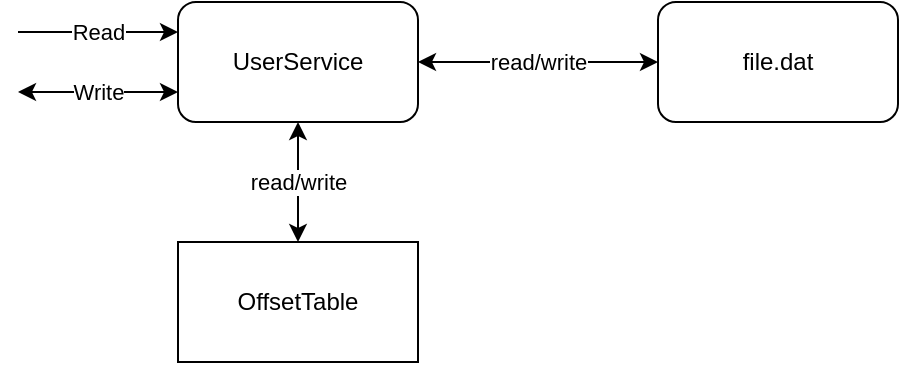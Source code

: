 <mxfile version="10.8.0" type="device"><diagram id="RuEEP0AwuV3lcsmfPAMV" name="Overview"><mxGraphModel dx="761" dy="494" grid="1" gridSize="10" guides="1" tooltips="1" connect="1" arrows="1" fold="1" page="1" pageScale="1" pageWidth="850" pageHeight="1100" math="0" shadow="0"><root><mxCell id="KZYNJhfRWrXMVBrVhCFj-0"/><mxCell id="KZYNJhfRWrXMVBrVhCFj-1" parent="KZYNJhfRWrXMVBrVhCFj-0"/><mxCell id="KZYNJhfRWrXMVBrVhCFj-2" value="UserService" style="rounded=1;whiteSpace=wrap;html=1;align=center;" vertex="1" parent="KZYNJhfRWrXMVBrVhCFj-1"><mxGeometry x="200" y="40" width="120" height="60" as="geometry"/></mxCell><mxCell id="KZYNJhfRWrXMVBrVhCFj-3" value="Read" style="endArrow=classic;html=1;entryX=0;entryY=0.25;entryDx=0;entryDy=0;" edge="1" parent="KZYNJhfRWrXMVBrVhCFj-1" target="KZYNJhfRWrXMVBrVhCFj-2"><mxGeometry width="50" height="50" relative="1" as="geometry"><mxPoint x="120" y="55" as="sourcePoint"/><mxPoint x="250" y="120" as="targetPoint"/></mxGeometry></mxCell><mxCell id="KZYNJhfRWrXMVBrVhCFj-4" value="Write" style="endArrow=classic;startArrow=classic;html=1;entryX=0;entryY=0.75;entryDx=0;entryDy=0;" edge="1" parent="KZYNJhfRWrXMVBrVhCFj-1" target="KZYNJhfRWrXMVBrVhCFj-2"><mxGeometry width="50" height="50" relative="1" as="geometry"><mxPoint x="120" y="85" as="sourcePoint"/><mxPoint x="120" y="120" as="targetPoint"/></mxGeometry></mxCell><mxCell id="KZYNJhfRWrXMVBrVhCFj-5" value="file.dat" style="rounded=1;whiteSpace=wrap;html=1;align=center;" vertex="1" parent="KZYNJhfRWrXMVBrVhCFj-1"><mxGeometry x="440" y="40" width="120" height="60" as="geometry"/></mxCell><mxCell id="KZYNJhfRWrXMVBrVhCFj-6" value="read/write" style="endArrow=classic;startArrow=classic;html=1;entryX=0;entryY=0.5;entryDx=0;entryDy=0;exitX=1;exitY=0.5;exitDx=0;exitDy=0;" edge="1" parent="KZYNJhfRWrXMVBrVhCFj-1" source="KZYNJhfRWrXMVBrVhCFj-2" target="KZYNJhfRWrXMVBrVhCFj-5"><mxGeometry width="50" height="50" relative="1" as="geometry"><mxPoint x="110" y="170" as="sourcePoint"/><mxPoint x="160" y="120" as="targetPoint"/></mxGeometry></mxCell><mxCell id="KZYNJhfRWrXMVBrVhCFj-7" value="OffsetTable" style="rounded=0;whiteSpace=wrap;html=1;align=center;" vertex="1" parent="KZYNJhfRWrXMVBrVhCFj-1"><mxGeometry x="200" y="160" width="120" height="60" as="geometry"/></mxCell><mxCell id="KZYNJhfRWrXMVBrVhCFj-9" value="read/write" style="endArrow=classic;startArrow=classic;html=1;entryX=0.5;entryY=1;entryDx=0;entryDy=0;" edge="1" parent="KZYNJhfRWrXMVBrVhCFj-1" source="KZYNJhfRWrXMVBrVhCFj-7" target="KZYNJhfRWrXMVBrVhCFj-2"><mxGeometry width="50" height="50" relative="1" as="geometry"><mxPoint x="110" y="290" as="sourcePoint"/><mxPoint x="160" y="240" as="targetPoint"/></mxGeometry></mxCell></root></mxGraphModel></diagram><diagram id="k4CnHUdtT95-Gf1L4XQD" name="File"><mxGraphModel dx="1960" dy="720" grid="1" gridSize="10" guides="1" tooltips="1" connect="1" arrows="1" fold="1" page="1" pageScale="1" pageWidth="850" pageHeight="1100" math="0" shadow="0"><root><mxCell id="0"/><mxCell id="1" parent="0"/><mxCell id="GuIhE3fwLLDRfp7zTq3E-1" value="User Record&lt;br&gt;#1" style="rounded=0;whiteSpace=wrap;html=1;fillColor=#dae8fc;strokeColor=#6c8ebf;" vertex="1" parent="1"><mxGeometry x="80" y="120" width="120" height="60" as="geometry"/></mxCell><mxCell id="GuIhE3fwLLDRfp7zTq3E-2" value="User Record&lt;br&gt;#2" style="rounded=0;whiteSpace=wrap;html=1;fillColor=#dae8fc;strokeColor=#6c8ebf;" vertex="1" parent="1"><mxGeometry x="200" y="120" width="120" height="60" as="geometry"/></mxCell><mxCell id="GuIhE3fwLLDRfp7zTq3E-3" value="...&lt;br&gt;" style="rounded=0;whiteSpace=wrap;html=1;fillColor=#dae8fc;strokeColor=#6c8ebf;" vertex="1" parent="1"><mxGeometry x="320" y="120" width="120" height="60" as="geometry"/></mxCell><mxCell id="GuIhE3fwLLDRfp7zTq3E-4" value="User Record&lt;br&gt;N" style="rounded=0;whiteSpace=wrap;html=1;fillColor=#dae8fc;strokeColor=#6c8ebf;" vertex="1" parent="1"><mxGeometry x="440" y="120" width="120" height="60" as="geometry"/></mxCell><mxCell id="GuIhE3fwLLDRfp7zTq3E-5" value="New user" style="rounded=0;whiteSpace=wrap;html=1;dashed=1;" vertex="1" parent="1"><mxGeometry x="560" y="120" width="120" height="60" as="geometry"/></mxCell><mxCell id="GuIhE3fwLLDRfp7zTq3E-7" value="" style="endArrow=none;html=1;entryX=0;entryY=0;entryDx=0;entryDy=0;entryPerimeter=0;endFill=0;" edge="1" parent="1" target="GuIhE3fwLLDRfp7zTq3E-1"><mxGeometry width="50" height="50" relative="1" as="geometry"><mxPoint x="80" y="70" as="sourcePoint"/><mxPoint x="130" y="200" as="targetPoint"/></mxGeometry></mxCell><mxCell id="GuIhE3fwLLDRfp7zTq3E-8" value="Beginning of file&lt;br&gt;Offset = 0" style="text;html=1;strokeColor=none;fillColor=none;align=center;verticalAlign=middle;whiteSpace=wrap;rounded=0;dashed=1;" vertex="1" parent="1"><mxGeometry y="40" width="160" height="20" as="geometry"/></mxCell><mxCell id="GuIhE3fwLLDRfp7zTq3E-9" value="Appending data file with new records" style="endArrow=classic;html=1;" edge="1" parent="1"><mxGeometry y="10" width="50" height="50" relative="1" as="geometry"><mxPoint x="80" y="80" as="sourcePoint"/><mxPoint x="560" y="80" as="targetPoint"/><mxPoint as="offset"/></mxGeometry></mxCell><mxCell id="GuIhE3fwLLDRfp7zTq3E-10" value="" style="endArrow=none;html=1;" edge="1" parent="1"><mxGeometry width="50" height="50" relative="1" as="geometry"><mxPoint x="560" y="119" as="sourcePoint"/><mxPoint x="560" y="70" as="targetPoint"/></mxGeometry></mxCell><mxCell id="GuIhE3fwLLDRfp7zTq3E-11" value="End of file&lt;br&gt;Offset = N * m&lt;br&gt;" style="text;html=1;strokeColor=none;fillColor=none;align=center;verticalAlign=middle;whiteSpace=wrap;rounded=0;dashed=1;" vertex="1" parent="1"><mxGeometry x="480" y="40" width="160" height="20" as="geometry"/></mxCell><mxCell id="GuIhE3fwLLDRfp7zTq3E-13" value="" style="endArrow=none;html=1;" edge="1" parent="1"><mxGeometry width="50" height="50" relative="1" as="geometry"><mxPoint x="200" y="120" as="sourcePoint"/><mxPoint x="200" y="100" as="targetPoint"/></mxGeometry></mxCell><mxCell id="GuIhE3fwLLDRfp7zTq3E-14" value="m bytes" style="endArrow=classic;html=1;startArrow=classic;startFill=1;" edge="1" parent="1"><mxGeometry width="50" height="50" relative="1" as="geometry"><mxPoint x="80" y="110" as="sourcePoint"/><mxPoint x="200" y="110" as="targetPoint"/></mxGeometry></mxCell><mxCell id="GuIhE3fwLLDRfp7zTq3E-15" value="m bytes&lt;br&gt;" style="endArrow=classic;html=1;startArrow=classic;startFill=1;" edge="1" parent="1"><mxGeometry width="50" height="50" relative="1" as="geometry"><mxPoint x="200" y="110" as="sourcePoint"/><mxPoint x="320" y="110" as="targetPoint"/></mxGeometry></mxCell><mxCell id="GuIhE3fwLLDRfp7zTq3E-16" value="" style="endArrow=none;html=1;" edge="1" parent="1"><mxGeometry width="50" height="50" relative="1" as="geometry"><mxPoint x="320" y="120" as="sourcePoint"/><mxPoint x="320" y="100" as="targetPoint"/></mxGeometry></mxCell><mxCell id="GuIhE3fwLLDRfp7zTq3E-19" value="" style="endArrow=none;html=1;" edge="1" parent="1"><mxGeometry width="50" height="50" relative="1" as="geometry"><mxPoint x="680" y="120.0" as="sourcePoint"/><mxPoint x="680" y="100" as="targetPoint"/></mxGeometry></mxCell><mxCell id="GuIhE3fwLLDRfp7zTq3E-22" value="EOF + m bytes&lt;br&gt;" style="endArrow=classic;html=1;startArrow=classic;startFill=1;" edge="1" parent="1"><mxGeometry width="50" height="50" relative="1" as="geometry"><mxPoint x="560" y="110" as="sourcePoint"/><mxPoint x="680" y="110" as="targetPoint"/></mxGeometry></mxCell><mxCell id="xM1JqSbGEAIjteVQ9ga1-1" value="id" style="rounded=0;whiteSpace=wrap;html=1;align=center;gradientColor=none;fillColor=#E6D0DE;" vertex="1" parent="1"><mxGeometry x="-80" y="200" width="60" height="30" as="geometry"/></mxCell><mxCell id="xM1JqSbGEAIjteVQ9ga1-2" value="offset" style="rounded=0;whiteSpace=wrap;html=1;align=center;gradientColor=none;fillColor=#E6D0DE;" vertex="1" parent="1"><mxGeometry x="-20" y="200" width="60" height="30" as="geometry"/></mxCell><mxCell id="xM1JqSbGEAIjteVQ9ga1-3" value="1" style="rounded=0;whiteSpace=wrap;html=1;align=center;" vertex="1" parent="1"><mxGeometry x="-80" y="230" width="60" height="30" as="geometry"/></mxCell><mxCell id="xM1JqSbGEAIjteVQ9ga1-4" value="0" style="rounded=0;whiteSpace=wrap;html=1;align=center;" vertex="1" parent="1"><mxGeometry x="-20" y="230" width="60" height="30" as="geometry"/></mxCell><mxCell id="xM1JqSbGEAIjteVQ9ga1-5" value="2" style="rounded=0;whiteSpace=wrap;html=1;align=center;" vertex="1" parent="1"><mxGeometry x="-80" y="260" width="60" height="30" as="geometry"/></mxCell><mxCell id="xM1JqSbGEAIjteVQ9ga1-6" value="m" style="rounded=0;whiteSpace=wrap;html=1;align=center;" vertex="1" parent="1"><mxGeometry x="-20" y="260" width="60" height="30" as="geometry"/></mxCell><mxCell id="xM1JqSbGEAIjteVQ9ga1-7" value="..." style="rounded=0;whiteSpace=wrap;html=1;align=center;" vertex="1" parent="1"><mxGeometry x="-80" y="290" width="60" height="30" as="geometry"/></mxCell><mxCell id="xM1JqSbGEAIjteVQ9ga1-8" value="..." style="rounded=0;whiteSpace=wrap;html=1;align=center;" vertex="1" parent="1"><mxGeometry x="-20" y="290" width="60" height="30" as="geometry"/></mxCell><mxCell id="xM1JqSbGEAIjteVQ9ga1-9" value="N" style="rounded=0;whiteSpace=wrap;html=1;align=center;" vertex="1" parent="1"><mxGeometry x="-80" y="320" width="60" height="30" as="geometry"/></mxCell><mxCell id="xM1JqSbGEAIjteVQ9ga1-10" value="N*m" style="rounded=0;whiteSpace=wrap;html=1;align=center;" vertex="1" parent="1"><mxGeometry x="-20" y="320" width="60" height="30" as="geometry"/></mxCell><mxCell id="xM1JqSbGEAIjteVQ9ga1-11" value="" style="endArrow=classic;html=1;exitX=1;exitY=0.5;exitDx=0;exitDy=0;entryX=0.003;entryY=1.024;entryDx=0;entryDy=0;entryPerimeter=0;" edge="1" parent="1" source="xM1JqSbGEAIjteVQ9ga1-4" target="GuIhE3fwLLDRfp7zTq3E-1"><mxGeometry width="50" height="50" relative="1" as="geometry"><mxPoint x="-80" y="500" as="sourcePoint"/><mxPoint x="81" y="190" as="targetPoint"/><Array as="points"><mxPoint x="80" y="245"/></Array></mxGeometry></mxCell><mxCell id="xM1JqSbGEAIjteVQ9ga1-12" value="" style="endArrow=classic;html=1;exitX=1;exitY=0.5;exitDx=0;exitDy=0;entryX=0;entryY=1;entryDx=0;entryDy=0;entryPerimeter=0;" edge="1" parent="1" source="xM1JqSbGEAIjteVQ9ga1-6" target="GuIhE3fwLLDRfp7zTq3E-2"><mxGeometry width="50" height="50" relative="1" as="geometry"><mxPoint x="-80" y="500" as="sourcePoint"/><mxPoint x="200" y="210" as="targetPoint"/><Array as="points"><mxPoint x="200" y="275"/></Array></mxGeometry></mxCell><mxCell id="xM1JqSbGEAIjteVQ9ga1-15" value="" style="endArrow=classic;html=1;exitX=1;exitY=0.5;exitDx=0;exitDy=0;entryX=-0.001;entryY=1;entryDx=0;entryDy=0;entryPerimeter=0;" edge="1" parent="1" source="xM1JqSbGEAIjteVQ9ga1-10" target="GuIhE3fwLLDRfp7zTq3E-4"><mxGeometry width="50" height="50" relative="1" as="geometry"><mxPoint x="-80" y="420" as="sourcePoint"/><mxPoint x="440" y="190" as="targetPoint"/><Array as="points"><mxPoint x="439" y="335"/></Array></mxGeometry></mxCell><mxCell id="HzGOmR5qLHfHWit3Ummx-1" value="OffsetTable" style="text;html=1;" vertex="1" parent="1"><mxGeometry x="-80" y="180" width="110" height="20" as="geometry"/></mxCell></root></mxGraphModel></diagram></mxfile>